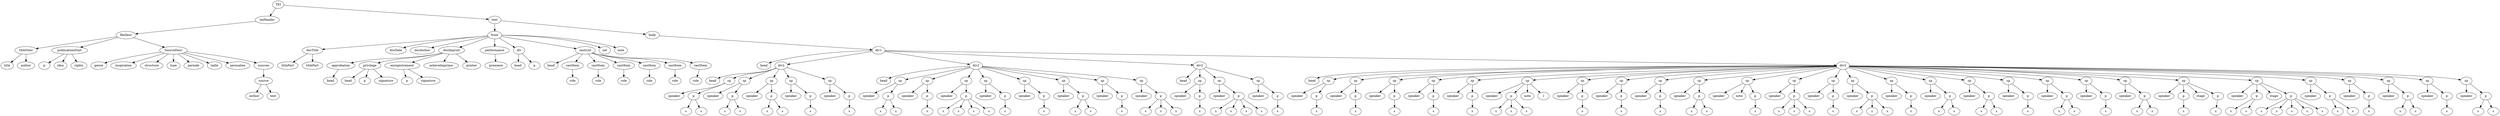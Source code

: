 digraph Tree {
	"t0" [label = "TEI"];
	"t1" [label = "teiHeader"];
	"t2" [label = "fileDesc"];
	"t3" [label = "titleStmt"];
	"t4" [label = "title"];
	"t5" [label = "author"];
	"t6" [label = "publicationStmt"];
	"t7" [label = "p"];
	"t8" [label = "idno"];
	"t9" [label = "rights"];
	"t10" [label = "SourceDesc"];
	"t11" [label = "genre"];
	"t12" [label = "inspiration"];
	"t13" [label = "structure"];
	"t14" [label = "type"];
	"t15" [label = "periode"];
	"t16" [label = "taille"];
	"t17" [label = "permalien"];
	"t18" [label = "sources"];
	"t19" [label = "source"];
	"t20" [label = "author"];
	"t21" [label = "text"];
	"t22" [label = "text"];
	"t23" [label = "front"];
	"t24" [label = "docTitle"];
	"t25" [label = "titlePart"];
	"t26" [label = "titlePart"];
	"t27" [label = "docDate"];
	"t28" [label = "docAuthor"];
	"t29" [label = "docImprint"];
	"t30" [label = "approbation"];
	"t31" [label = "head"];
	"t32" [label = "privilege"];
	"t33" [label = "head"];
	"t34" [label = "p"];
	"t35" [label = "signature"];
	"t36" [label = "enregistrement"];
	"t37" [label = "p"];
	"t38" [label = "signature"];
	"t39" [label = "acheveImprime"];
	"t40" [label = "printer"];
	"t41" [label = "performance"];
	"t42" [label = "premiere"];
	"t43" [label = "div"];
	"t44" [label = "head"];
	"t45" [label = "p"];
	"t46" [label = "castList"];
	"t47" [label = "head"];
	"t48" [label = "castItem"];
	"t49" [label = "role"];
	"t50" [label = "castItem"];
	"t51" [label = "role"];
	"t52" [label = "castItem"];
	"t53" [label = "role"];
	"t54" [label = "castItem"];
	"t55" [label = "role"];
	"t56" [label = "castItem"];
	"t57" [label = "role"];
	"t58" [label = "castItem"];
	"t59" [label = "role"];
	"t60" [label = "set"];
	"t61" [label = "note"];
	"t62" [label = "body"];
	"t63" [label = "div1"];
	"t64" [label = "head"];
	"t65" [label = "div2"];
	"t66" [label = "head"];
	"t67" [label = "sp"];
	"t68" [label = "speaker"];
	"t69" [label = "p"];
	"t70" [label = "s"];
	"t71" [label = "s"];
	"t72" [label = "sp"];
	"t73" [label = "speaker"];
	"t74" [label = "p"];
	"t75" [label = "s"];
	"t76" [label = "s"];
	"t77" [label = "sp"];
	"t78" [label = "speaker"];
	"t79" [label = "p"];
	"t80" [label = "s"];
	"t81" [label = "s"];
	"t82" [label = "sp"];
	"t83" [label = "speaker"];
	"t84" [label = "p"];
	"t85" [label = "s"];
	"t86" [label = "sp"];
	"t87" [label = "speaker"];
	"t88" [label = "p"];
	"t89" [label = "s"];
	"t90" [label = "div2"];
	"t91" [label = "head"];
	"t92" [label = "sp"];
	"t93" [label = "speaker"];
	"t94" [label = "p"];
	"t95" [label = "s"];
	"t96" [label = "s"];
	"t97" [label = "sp"];
	"t98" [label = "speaker"];
	"t99" [label = "p"];
	"t100" [label = "s"];
	"t101" [label = "sp"];
	"t102" [label = "speaker"];
	"t103" [label = "p"];
	"t104" [label = "s"];
	"t105" [label = "s"];
	"t106" [label = "s"];
	"t107" [label = "s"];
	"t108" [label = "sp"];
	"t109" [label = "speaker"];
	"t110" [label = "p"];
	"t111" [label = "s"];
	"t112" [label = "sp"];
	"t113" [label = "speaker"];
	"t114" [label = "p"];
	"t115" [label = "s"];
	"t116" [label = "sp"];
	"t117" [label = "speaker"];
	"t118" [label = "p"];
	"t119" [label = "s"];
	"t120" [label = "s"];
	"t121" [label = "sp"];
	"t122" [label = "speaker"];
	"t123" [label = "p"];
	"t124" [label = "s"];
	"t125" [label = "sp"];
	"t126" [label = "speaker"];
	"t127" [label = "p"];
	"t128" [label = "s"];
	"t129" [label = "s"];
	"t130" [label = "s"];
	"t131" [label = "div2"];
	"t132" [label = "head"];
	"t133" [label = "sp"];
	"t134" [label = "speaker"];
	"t135" [label = "p"];
	"t136" [label = "s"];
	"t137" [label = "sp"];
	"t138" [label = "speaker"];
	"t139" [label = "p"];
	"t140" [label = "s"];
	"t141" [label = "s"];
	"t142" [label = "s"];
	"t143" [label = "s"];
	"t144" [label = "sp"];
	"t145" [label = "speaker"];
	"t146" [label = "p"];
	"t147" [label = "s"];
	"t148" [label = "div2"];
	"t149" [label = "head"];
	"t150" [label = "sp"];
	"t151" [label = "speaker"];
	"t152" [label = "p"];
	"t153" [label = "s"];
	"t154" [label = "sp"];
	"t155" [label = "speaker"];
	"t156" [label = "p"];
	"t157" [label = "s"];
	"t158" [label = "sp"];
	"t159" [label = "speaker"];
	"t160" [label = "p"];
	"t161" [label = "s"];
	"t162" [label = "sp"];
	"t163" [label = "speaker"];
	"t164" [label = "p"];
	"t165" [label = "s"];
	"t166" [label = "sp"];
	"t167" [label = "speaker"];
	"t168" [label = "p"];
	"t169" [label = "s"];
	"t170" [label = "sp"];
	"t171" [label = "speaker"];
	"t172" [label = "p"];
	"t173" [label = "s"];
	"t174" [label = "s"];
	"t175" [label = "s"];
	"t176" [label = "note"];
	"t177" [label = "l"];
	"t178" [label = "sp"];
	"t179" [label = "speaker"];
	"t180" [label = "p"];
	"t181" [label = "s"];
	"t182" [label = "sp"];
	"t183" [label = "speaker"];
	"t184" [label = "p"];
	"t185" [label = "s"];
	"t186" [label = "sp"];
	"t187" [label = "speaker"];
	"t188" [label = "p"];
	"t189" [label = "s"];
	"t190" [label = "sp"];
	"t191" [label = "speaker"];
	"t192" [label = "p"];
	"t193" [label = "s"];
	"t194" [label = "s"];
	"t195" [label = "sp"];
	"t196" [label = "speaker"];
	"t197" [label = "note"];
	"t198" [label = "p"];
	"t199" [label = "s"];
	"t200" [label = "sp"];
	"t201" [label = "speaker"];
	"t202" [label = "p"];
	"t203" [label = "s"];
	"t204" [label = "s"];
	"t205" [label = "s"];
	"t206" [label = "sp"];
	"t207" [label = "speaker"];
	"t208" [label = "p"];
	"t209" [label = "s"];
	"t210" [label = "sp"];
	"t211" [label = "speaker"];
	"t212" [label = "p"];
	"t213" [label = "s"];
	"t214" [label = "s"];
	"t215" [label = "s"];
	"t216" [label = "sp"];
	"t217" [label = "speaker"];
	"t218" [label = "p"];
	"t219" [label = "s"];
	"t220" [label = "sp"];
	"t221" [label = "speaker"];
	"t222" [label = "p"];
	"t223" [label = "s"];
	"t224" [label = "s"];
	"t225" [label = "sp"];
	"t226" [label = "speaker"];
	"t227" [label = "p"];
	"t228" [label = "s"];
	"t229" [label = "s"];
	"t230" [label = "sp"];
	"t231" [label = "speaker"];
	"t232" [label = "p"];
	"t233" [label = "s"];
	"t234" [label = "sp"];
	"t235" [label = "speaker"];
	"t236" [label = "p"];
	"t237" [label = "s"];
	"t238" [label = "s"];
	"t239" [label = "sp"];
	"t240" [label = "speaker"];
	"t241" [label = "p"];
	"t242" [label = "s"];
	"t243" [label = "sp"];
	"t244" [label = "speaker"];
	"t245" [label = "p"];
	"t246" [label = "s"];
	"t247" [label = "s"];
	"t248" [label = "sp"];
	"t249" [label = "speaker"];
	"t250" [label = "p"];
	"t251" [label = "s"];
	"t252" [label = "stage"];
	"t253" [label = "p"];
	"t254" [label = "s"];
	"t255" [label = "sp"];
	"t256" [label = "speaker"];
	"t257" [label = "p"];
	"t258" [label = "s"];
	"t259" [label = "s"];
	"t260" [label = "stage"];
	"t261" [label = "p"];
	"t262" [label = "s"];
	"t263" [label = "s"];
	"t264" [label = "s"];
	"t265" [label = "s"];
	"t266" [label = "s"];
	"t267" [label = "sp"];
	"t268" [label = "speaker"];
	"t269" [label = "p"];
	"t270" [label = "s"];
	"t271" [label = "s"];
	"t272" [label = "sp"];
	"t273" [label = "speaker"];
	"t274" [label = "p"];
	"t275" [label = "s"];
	"t276" [label = "sp"];
	"t277" [label = "speaker"];
	"t278" [label = "p"];
	"t279" [label = "s"];
	"t280" [label = "s"];
	"t281" [label = "sp"];
	"t282" [label = "speaker"];
	"t283" [label = "p"];
	"t284" [label = "s"];
	"t285" [label = "sp"];
	"t286" [label = "speaker"];
	"t287" [label = "p"];
	"t288" [label = "s"];
	"t289" [label = "s"];
	"t0" -> "t1";
	"t1" -> "t2";
	"t2" -> "t3";
	"t3" -> "t4";
	"t3" -> "t5";
	"t2" -> "t6";
	"t6" -> "t7";
	"t6" -> "t8";
	"t6" -> "t9";
	"t2" -> "t10";
	"t10" -> "t11";
	"t10" -> "t12";
	"t10" -> "t13";
	"t10" -> "t14";
	"t10" -> "t15";
	"t10" -> "t16";
	"t10" -> "t17";
	"t10" -> "t18";
	"t18" -> "t19";
	"t19" -> "t20";
	"t19" -> "t21";
	"t0" -> "t22";
	"t22" -> "t23";
	"t23" -> "t24";
	"t24" -> "t25";
	"t24" -> "t26";
	"t23" -> "t27";
	"t23" -> "t28";
	"t23" -> "t29";
	"t29" -> "t30";
	"t30" -> "t31";
	"t29" -> "t32";
	"t32" -> "t33";
	"t32" -> "t34";
	"t32" -> "t35";
	"t29" -> "t36";
	"t36" -> "t37";
	"t36" -> "t38";
	"t29" -> "t39";
	"t29" -> "t40";
	"t23" -> "t41";
	"t41" -> "t42";
	"t23" -> "t43";
	"t43" -> "t44";
	"t43" -> "t45";
	"t23" -> "t46";
	"t46" -> "t47";
	"t46" -> "t48";
	"t48" -> "t49";
	"t46" -> "t50";
	"t50" -> "t51";
	"t46" -> "t52";
	"t52" -> "t53";
	"t46" -> "t54";
	"t54" -> "t55";
	"t46" -> "t56";
	"t56" -> "t57";
	"t46" -> "t58";
	"t58" -> "t59";
	"t23" -> "t60";
	"t23" -> "t61";
	"t22" -> "t62";
	"t62" -> "t63";
	"t63" -> "t64";
	"t63" -> "t65";
	"t65" -> "t66";
	"t65" -> "t67";
	"t67" -> "t68";
	"t67" -> "t69";
	"t69" -> "t70";
	"t69" -> "t71";
	"t65" -> "t72";
	"t72" -> "t73";
	"t72" -> "t74";
	"t74" -> "t75";
	"t74" -> "t76";
	"t65" -> "t77";
	"t77" -> "t78";
	"t77" -> "t79";
	"t79" -> "t80";
	"t79" -> "t81";
	"t65" -> "t82";
	"t82" -> "t83";
	"t82" -> "t84";
	"t84" -> "t85";
	"t65" -> "t86";
	"t86" -> "t87";
	"t86" -> "t88";
	"t88" -> "t89";
	"t63" -> "t90";
	"t90" -> "t91";
	"t90" -> "t92";
	"t92" -> "t93";
	"t92" -> "t94";
	"t94" -> "t95";
	"t94" -> "t96";
	"t90" -> "t97";
	"t97" -> "t98";
	"t97" -> "t99";
	"t99" -> "t100";
	"t90" -> "t101";
	"t101" -> "t102";
	"t101" -> "t103";
	"t103" -> "t104";
	"t103" -> "t105";
	"t103" -> "t106";
	"t103" -> "t107";
	"t90" -> "t108";
	"t108" -> "t109";
	"t108" -> "t110";
	"t110" -> "t111";
	"t90" -> "t112";
	"t112" -> "t113";
	"t112" -> "t114";
	"t114" -> "t115";
	"t90" -> "t116";
	"t116" -> "t117";
	"t116" -> "t118";
	"t118" -> "t119";
	"t118" -> "t120";
	"t90" -> "t121";
	"t121" -> "t122";
	"t121" -> "t123";
	"t123" -> "t124";
	"t90" -> "t125";
	"t125" -> "t126";
	"t125" -> "t127";
	"t127" -> "t128";
	"t127" -> "t129";
	"t127" -> "t130";
	"t63" -> "t131";
	"t131" -> "t132";
	"t131" -> "t133";
	"t133" -> "t134";
	"t133" -> "t135";
	"t135" -> "t136";
	"t131" -> "t137";
	"t137" -> "t138";
	"t137" -> "t139";
	"t139" -> "t140";
	"t139" -> "t141";
	"t139" -> "t142";
	"t139" -> "t143";
	"t131" -> "t144";
	"t144" -> "t145";
	"t144" -> "t146";
	"t146" -> "t147";
	"t63" -> "t148";
	"t148" -> "t149";
	"t148" -> "t150";
	"t150" -> "t151";
	"t150" -> "t152";
	"t152" -> "t153";
	"t148" -> "t154";
	"t154" -> "t155";
	"t154" -> "t156";
	"t156" -> "t157";
	"t148" -> "t158";
	"t158" -> "t159";
	"t158" -> "t160";
	"t160" -> "t161";
	"t148" -> "t162";
	"t162" -> "t163";
	"t162" -> "t164";
	"t164" -> "t165";
	"t148" -> "t166";
	"t166" -> "t167";
	"t166" -> "t168";
	"t168" -> "t169";
	"t148" -> "t170";
	"t170" -> "t171";
	"t170" -> "t172";
	"t172" -> "t173";
	"t172" -> "t174";
	"t172" -> "t175";
	"t170" -> "t176";
	"t170" -> "t177";
	"t148" -> "t178";
	"t178" -> "t179";
	"t178" -> "t180";
	"t180" -> "t181";
	"t148" -> "t182";
	"t182" -> "t183";
	"t182" -> "t184";
	"t184" -> "t185";
	"t148" -> "t186";
	"t186" -> "t187";
	"t186" -> "t188";
	"t188" -> "t189";
	"t148" -> "t190";
	"t190" -> "t191";
	"t190" -> "t192";
	"t192" -> "t193";
	"t192" -> "t194";
	"t148" -> "t195";
	"t195" -> "t196";
	"t195" -> "t197";
	"t195" -> "t198";
	"t198" -> "t199";
	"t148" -> "t200";
	"t200" -> "t201";
	"t200" -> "t202";
	"t202" -> "t203";
	"t202" -> "t204";
	"t202" -> "t205";
	"t148" -> "t206";
	"t206" -> "t207";
	"t206" -> "t208";
	"t208" -> "t209";
	"t148" -> "t210";
	"t210" -> "t211";
	"t210" -> "t212";
	"t212" -> "t213";
	"t212" -> "t214";
	"t212" -> "t215";
	"t148" -> "t216";
	"t216" -> "t217";
	"t216" -> "t218";
	"t218" -> "t219";
	"t148" -> "t220";
	"t220" -> "t221";
	"t220" -> "t222";
	"t222" -> "t223";
	"t222" -> "t224";
	"t148" -> "t225";
	"t225" -> "t226";
	"t225" -> "t227";
	"t227" -> "t228";
	"t227" -> "t229";
	"t148" -> "t230";
	"t230" -> "t231";
	"t230" -> "t232";
	"t232" -> "t233";
	"t148" -> "t234";
	"t234" -> "t235";
	"t234" -> "t236";
	"t236" -> "t237";
	"t236" -> "t238";
	"t148" -> "t239";
	"t239" -> "t240";
	"t239" -> "t241";
	"t241" -> "t242";
	"t148" -> "t243";
	"t243" -> "t244";
	"t243" -> "t245";
	"t245" -> "t246";
	"t245" -> "t247";
	"t148" -> "t248";
	"t248" -> "t249";
	"t248" -> "t250";
	"t250" -> "t251";
	"t248" -> "t252";
	"t248" -> "t253";
	"t253" -> "t254";
	"t148" -> "t255";
	"t255" -> "t256";
	"t255" -> "t257";
	"t257" -> "t258";
	"t257" -> "t259";
	"t255" -> "t260";
	"t255" -> "t261";
	"t261" -> "t262";
	"t261" -> "t263";
	"t261" -> "t264";
	"t261" -> "t265";
	"t261" -> "t266";
	"t148" -> "t267";
	"t267" -> "t268";
	"t267" -> "t269";
	"t269" -> "t270";
	"t269" -> "t271";
	"t148" -> "t272";
	"t272" -> "t273";
	"t272" -> "t274";
	"t274" -> "t275";
	"t148" -> "t276";
	"t276" -> "t277";
	"t276" -> "t278";
	"t278" -> "t279";
	"t278" -> "t280";
	"t148" -> "t281";
	"t281" -> "t282";
	"t281" -> "t283";
	"t283" -> "t284";
	"t148" -> "t285";
	"t285" -> "t286";
	"t285" -> "t287";
	"t287" -> "t288";
	"t287" -> "t289";
}
